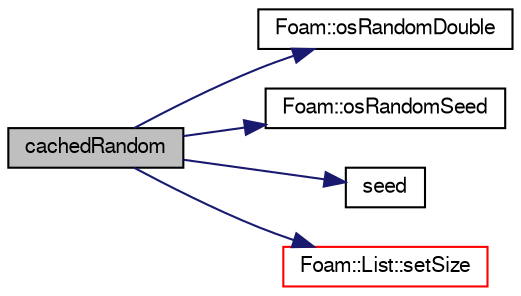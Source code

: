 digraph "cachedRandom"
{
  bgcolor="transparent";
  edge [fontname="FreeSans",fontsize="10",labelfontname="FreeSans",labelfontsize="10"];
  node [fontname="FreeSans",fontsize="10",shape=record];
  rankdir="LR";
  Node1 [label="cachedRandom",height=0.2,width=0.4,color="black", fillcolor="grey75", style="filled" fontcolor="black"];
  Node1 -> Node2 [color="midnightblue",fontsize="10",style="solid",fontname="FreeSans"];
  Node2 [label="Foam::osRandomDouble",height=0.2,width=0.4,color="black",URL="$a10237.html#a662cd0a85c1ac4777ecc3dc90992d6a1",tooltip="Return random double precision (uniform distribution between 0 and 1) "];
  Node1 -> Node3 [color="midnightblue",fontsize="10",style="solid",fontname="FreeSans"];
  Node3 [label="Foam::osRandomSeed",height=0.2,width=0.4,color="black",URL="$a10237.html#aafd2377c2578412c682e6260f7507b43",tooltip="Seed random number generator. "];
  Node1 -> Node4 [color="midnightblue",fontsize="10",style="solid",fontname="FreeSans"];
  Node4 [label="seed",height=0.2,width=0.4,color="black",URL="$a00178.html#af3d61e8975798ee2cef314a502baa496",tooltip="Return const access to the initial random number seed. "];
  Node1 -> Node5 [color="midnightblue",fontsize="10",style="solid",fontname="FreeSans"];
  Node5 [label="Foam::List::setSize",height=0.2,width=0.4,color="red",URL="$a01325.html#aedb985ffeaf1bdbfeccc2a8730405703",tooltip="Reset size of List. "];
}

